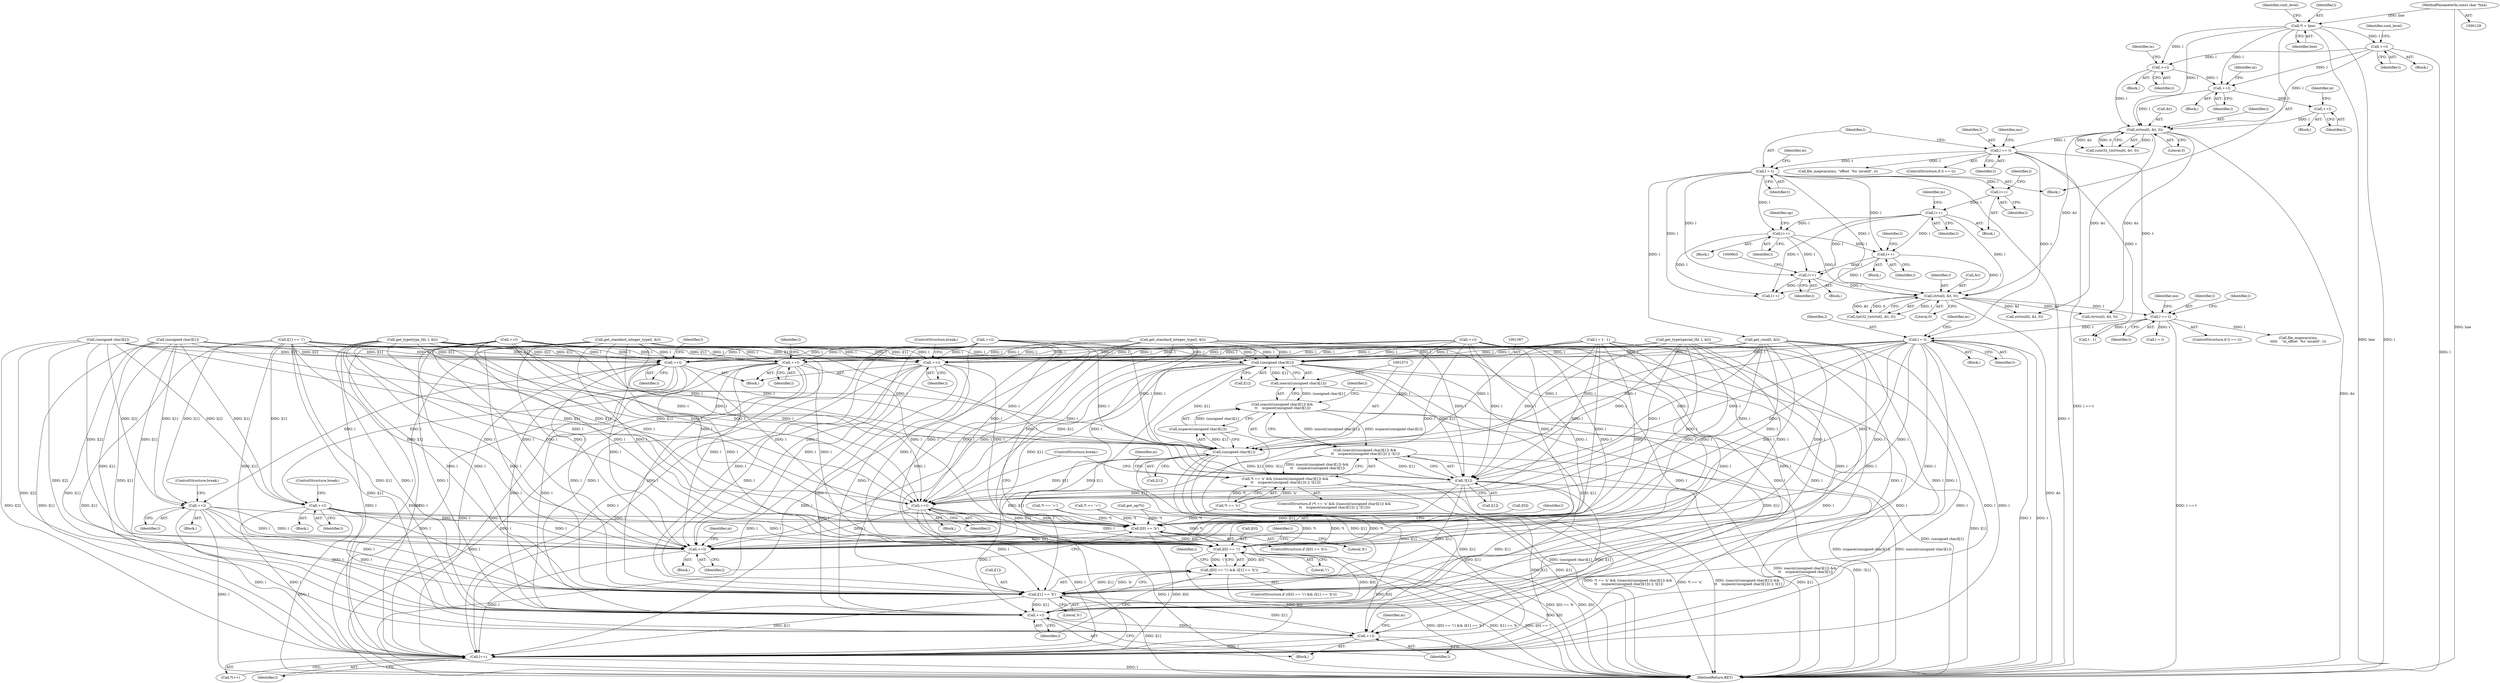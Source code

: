 digraph "0_file_4a284c89d6ef11aca34da65da7d673050a5ea320@pointer" {
"1000966" [label="(Call,l = t)"];
"1000683" [label="(Call,l == t)"];
"1000677" [label="(Call,strtol(l, &t, 0))"];
"1000485" [label="(Call,l = t)"];
"1000472" [label="(Call,l == t)"];
"1000466" [label="(Call,strtoul(l, &t, 0))"];
"1000400" [label="(Call,++l)"];
"1000159" [label="(Call,++l)"];
"1000143" [label="(Call,*l = line)"];
"1000132" [label="(MethodParameterIn,const char *line)"];
"1000387" [label="(Call,++l)"];
"1000430" [label="(Call,++l)"];
"1000609" [label="(Call,l++)"];
"1000511" [label="(Call,l++)"];
"1000627" [label="(Call,l++)"];
"1000657" [label="(Call,l++)"];
"1000644" [label="(Call,l++)"];
"1001294" [label="(Call,++l)"];
"1001318" [label="(Call,++l)"];
"1001409" [label="(Call,l[0] == '\b')"];
"1001415" [label="(Call,++l)"];
"1001459" [label="(Call,l++)"];
"1001425" [label="(Call,l[0] == '\\')"];
"1001424" [label="(Call,(l[0] == '\\') && (l[1] == 'b'))"];
"1001436" [label="(Call,++l)"];
"1001438" [label="(Call,++l)"];
"1001430" [label="(Call,l[1] == 'b')"];
"1001330" [label="(Call,++l)"];
"1001338" [label="(Call,++l)"];
"1001348" [label="(Call,++l)"];
"1001366" [label="(Call,(unsigned char)l[1])"];
"1001365" [label="(Call,isascii((unsigned char)l[1]))"];
"1001364" [label="(Call,isascii((unsigned char)l[1]) && \n\t\t    isspace((unsigned char)l[1]))"];
"1001363" [label="(Call,(isascii((unsigned char)l[1]) && \n\t\t    isspace((unsigned char)l[1])) || !l[1])"];
"1001358" [label="(Call,*l == 'x' && ((isascii((unsigned char)l[1]) && \n\t\t    isspace((unsigned char)l[1])) || !l[1]))"];
"1001372" [label="(Call,(unsigned char)l[1])"];
"1001371" [label="(Call,isspace((unsigned char)l[1]))"];
"1001377" [label="(Call,!l[1])"];
"1001388" [label="(Call,++l)"];
"1000487" [label="(Identifier,t)"];
"1000913" [label="(Call,++l)"];
"1000481" [label="(Call,file_magwarn(ms, \"offset `%s' invalid\", l))"];
"1001294" [label="(Call,++l)"];
"1001349" [label="(Identifier,l)"];
"1001033" [label="(Call,strtoul(l, &t, 0))"];
"1001460" [label="(Identifier,l)"];
"1000856" [label="(Call,get_type(special_tbl, l, &l))"];
"1001331" [label="(Identifier,l)"];
"1001378" [label="(Call,l[1])"];
"1000466" [label="(Call,strtoul(l, &t, 0))"];
"1000160" [label="(Identifier,l)"];
"1000609" [label="(Call,l++)"];
"1001423" [label="(ControlStructure,if ((l[0] == '\\') && (l[1] == 'b')))"];
"1001434" [label="(Literal,'b')"];
"1000132" [label="(MethodParameterIn,const char *line)"];
"1000431" [label="(Identifier,l)"];
"1001335" [label="(Identifier,l)"];
"1001241" [label="(Call,l[1] == '/')"];
"1000678" [label="(Identifier,l)"];
"1000404" [label="(Identifier,m)"];
"1000645" [label="(Identifier,l)"];
"1001248" [label="(Call,(unsigned char)l[2])"];
"1001435" [label="(Block,)"];
"1000627" [label="(Call,l++)"];
"1001340" [label="(ControlStructure,break;)"];
"1000485" [label="(Call,l = t)"];
"1000677" [label="(Call,strtol(l, &t, 0))"];
"1000777" [label="(Call,get_standard_integer_type(l, &l))"];
"1001426" [label="(Call,l[0])"];
"1001320" [label="(ControlStructure,break;)"];
"1001049" [label="(Call,t - 1)"];
"1000697" [label="(Identifier,l)"];
"1000936" [label="(Call,get_op(*l))"];
"1000948" [label="(Block,)"];
"1001350" [label="(ControlStructure,break;)"];
"1000657" [label="(Call,l++)"];
"1000843" [label="(Call,++l)"];
"1000966" [label="(Call,l = t)"];
"1001415" [label="(Call,++l)"];
"1001439" [label="(Identifier,l)"];
"1000151" [label="(Identifier,cont_level)"];
"1000388" [label="(Identifier,l)"];
"1000491" [label="(Identifier,m)"];
"1000675" [label="(Call,(int32_t)strtol(l, &t, 0))"];
"1000658" [label="(Identifier,l)"];
"1001534" [label="(MethodReturn,RET)"];
"1000731" [label="(Call,get_cond(l, &l))"];
"1001299" [label="(Identifier,l)"];
"1001384" [label="(Identifier,m)"];
"1001389" [label="(Identifier,l)"];
"1001363" [label="(Call,(isascii((unsigned char)l[1]) && \n\t\t    isspace((unsigned char)l[1])) || !l[1])"];
"1001410" [label="(Call,l[0])"];
"1001458" [label="(Call,*l++)"];
"1000696" [label="(Call,l = t)"];
"1001381" [label="(Block,)"];
"1000681" [label="(Literal,0)"];
"1000387" [label="(Call,++l)"];
"1001424" [label="(Call,(l[0] == '\\') && (l[1] == 'b'))"];
"1001459" [label="(Call,l++)"];
"1000467" [label="(Identifier,l)"];
"1000515" [label="(Identifier,l)"];
"1001295" [label="(Identifier,l)"];
"1000401" [label="(Identifier,l)"];
"1001432" [label="(Identifier,l)"];
"1000689" [label="(Identifier,ms)"];
"1001409" [label="(Call,l[0] == '\b')"];
"1000471" [label="(ControlStructure,if (l == t))"];
"1000961" [label="(Call,strtoull(l, &t, 0))"];
"1000486" [label="(Identifier,l)"];
"1000703" [label="(Call,l++)"];
"1001368" [label="(Call,l[1])"];
"1001447" [label="(Identifier,i)"];
"1000472" [label="(Call,l == t)"];
"1001379" [label="(Identifier,l)"];
"1001333" [label="(Call,*l == '=')"];
"1000649" [label="(Identifier,l)"];
"1001358" [label="(Call,*l == 'x' && ((isascii((unsigned char)l[1]) && \n\t\t    isspace((unsigned char)l[1])) || !l[1]))"];
"1001366" [label="(Call,(unsigned char)l[1])"];
"1000682" [label="(ControlStructure,if (l == t))"];
"1000464" [label="(Call,(uint32_t)strtoul(l, &t, 0))"];
"1001318" [label="(Call,++l)"];
"1000684" [label="(Identifier,l)"];
"1001442" [label="(Identifier,m)"];
"1000158" [label="(Block,)"];
"1000512" [label="(Identifier,l)"];
"1000473" [label="(Identifier,l)"];
"1001430" [label="(Call,l[1] == 'b')"];
"1001427" [label="(Identifier,l)"];
"1001371" [label="(Call,isspace((unsigned char)l[1]))"];
"1000468" [label="(Call,&t)"];
"1001438" [label="(Call,++l)"];
"1000683" [label="(Call,l == t)"];
"1000968" [label="(Identifier,t)"];
"1001413" [label="(Literal,'\b')"];
"1000967" [label="(Identifier,l)"];
"1000692" [label="(Call,file_magwarn(ms,\n\t\t\t\t\t    \"in_offset `%s' invalid\", l))"];
"1000159" [label="(Call,++l)"];
"1000162" [label="(Identifier,cont_level)"];
"1001338" [label="(Call,++l)"];
"1001431" [label="(Call,l[1])"];
"1000434" [label="(Identifier,m)"];
"1000144" [label="(Identifier,l)"];
"1000832" [label="(Call,(unsigned char)l[1])"];
"1000638" [label="(Block,)"];
"1000470" [label="(Literal,0)"];
"1001390" [label="(ControlStructure,break;)"];
"1000474" [label="(Identifier,t)"];
"1001337" [label="(Block,)"];
"1000430" [label="(Call,++l)"];
"1001357" [label="(ControlStructure,if (*l == 'x' && ((isascii((unsigned char)l[1]) && \n\t\t    isspace((unsigned char)l[1])) || !l[1])))"];
"1000628" [label="(Identifier,l)"];
"1001330" [label="(Call,++l)"];
"1001301" [label="(Block,)"];
"1001414" [label="(Block,)"];
"1001437" [label="(Identifier,l)"];
"1001388" [label="(Call,++l)"];
"1000610" [label="(Identifier,l)"];
"1000644" [label="(Call,l++)"];
"1001365" [label="(Call,isascii((unsigned char)l[1]))"];
"1001047" [label="(Call,l = t - 1)"];
"1000651" [label="(Block,)"];
"1000145" [label="(Identifier,line)"];
"1001297" [label="(Call,*l == '=')"];
"1001377" [label="(Call,!l[1])"];
"1000386" [label="(Block,)"];
"1001319" [label="(Identifier,l)"];
"1000685" [label="(Identifier,t)"];
"1000478" [label="(Identifier,ms)"];
"1001339" [label="(Identifier,l)"];
"1000510" [label="(Block,)"];
"1000400" [label="(Call,++l)"];
"1000613" [label="(Identifier,m)"];
"1001429" [label="(Literal,'\\')"];
"1000511" [label="(Call,l++)"];
"1000143" [label="(Call,*l = line)"];
"1001425" [label="(Call,l[0] == '\\')"];
"1000798" [label="(Call,get_type(type_tbl, l, &l))"];
"1000399" [label="(Block,)"];
"1001419" [label="(Identifier,m)"];
"1000971" [label="(Identifier,m)"];
"1001348" [label="(Call,++l)"];
"1000819" [label="(Call,get_standard_integer_type(l, &l))"];
"1001364" [label="(Call,isascii((unsigned char)l[1]) && \n\t\t    isspace((unsigned char)l[1]))"];
"1000996" [label="(Call,++l)"];
"1001359" [label="(Call,*l == 'x')"];
"1000135" [label="(Block,)"];
"1000429" [label="(Block,)"];
"1000632" [label="(Identifier,op)"];
"1000391" [label="(Identifier,m)"];
"1000621" [label="(Block,)"];
"1001374" [label="(Call,l[1])"];
"1001372" [label="(Call,(unsigned char)l[1])"];
"1001436" [label="(Call,++l)"];
"1001408" [label="(ControlStructure,if (l[0] == '\b'))"];
"1001416" [label="(Identifier,l)"];
"1001285" [label="(Block,)"];
"1000679" [label="(Call,&t)"];
"1000966" -> "1000948"  [label="AST: "];
"1000966" -> "1000968"  [label="CFG: "];
"1000967" -> "1000966"  [label="AST: "];
"1000968" -> "1000966"  [label="AST: "];
"1000971" -> "1000966"  [label="CFG: "];
"1000966" -> "1001534"  [label="DDG: l"];
"1000966" -> "1001534"  [label="DDG: t"];
"1000683" -> "1000966"  [label="DDG: t"];
"1000472" -> "1000966"  [label="DDG: t"];
"1000966" -> "1001294"  [label="DDG: l"];
"1000966" -> "1001330"  [label="DDG: l"];
"1000966" -> "1001348"  [label="DDG: l"];
"1000966" -> "1001366"  [label="DDG: l"];
"1000966" -> "1001372"  [label="DDG: l"];
"1000966" -> "1001377"  [label="DDG: l"];
"1000966" -> "1001388"  [label="DDG: l"];
"1000966" -> "1001409"  [label="DDG: l"];
"1000966" -> "1001415"  [label="DDG: l"];
"1000966" -> "1001425"  [label="DDG: l"];
"1000966" -> "1001430"  [label="DDG: l"];
"1000966" -> "1001436"  [label="DDG: l"];
"1000966" -> "1001459"  [label="DDG: l"];
"1000683" -> "1000682"  [label="AST: "];
"1000683" -> "1000685"  [label="CFG: "];
"1000684" -> "1000683"  [label="AST: "];
"1000685" -> "1000683"  [label="AST: "];
"1000689" -> "1000683"  [label="CFG: "];
"1000697" -> "1000683"  [label="CFG: "];
"1000683" -> "1001534"  [label="DDG: l == t"];
"1000677" -> "1000683"  [label="DDG: l"];
"1000472" -> "1000683"  [label="DDG: t"];
"1000683" -> "1000692"  [label="DDG: l"];
"1000683" -> "1000696"  [label="DDG: t"];
"1000683" -> "1001049"  [label="DDG: t"];
"1000677" -> "1000675"  [label="AST: "];
"1000677" -> "1000681"  [label="CFG: "];
"1000678" -> "1000677"  [label="AST: "];
"1000679" -> "1000677"  [label="AST: "];
"1000681" -> "1000677"  [label="AST: "];
"1000675" -> "1000677"  [label="CFG: "];
"1000677" -> "1001534"  [label="DDG: &t"];
"1000677" -> "1000675"  [label="DDG: l"];
"1000677" -> "1000675"  [label="DDG: &t"];
"1000677" -> "1000675"  [label="DDG: 0"];
"1000485" -> "1000677"  [label="DDG: l"];
"1000609" -> "1000677"  [label="DDG: l"];
"1000627" -> "1000677"  [label="DDG: l"];
"1000657" -> "1000677"  [label="DDG: l"];
"1000644" -> "1000677"  [label="DDG: l"];
"1000466" -> "1000677"  [label="DDG: &t"];
"1000677" -> "1000961"  [label="DDG: &t"];
"1000677" -> "1001033"  [label="DDG: &t"];
"1000485" -> "1000135"  [label="AST: "];
"1000485" -> "1000487"  [label="CFG: "];
"1000486" -> "1000485"  [label="AST: "];
"1000487" -> "1000485"  [label="AST: "];
"1000491" -> "1000485"  [label="CFG: "];
"1000485" -> "1001534"  [label="DDG: t"];
"1000472" -> "1000485"  [label="DDG: t"];
"1000485" -> "1000511"  [label="DDG: l"];
"1000485" -> "1000627"  [label="DDG: l"];
"1000485" -> "1000644"  [label="DDG: l"];
"1000485" -> "1000657"  [label="DDG: l"];
"1000485" -> "1000703"  [label="DDG: l"];
"1000485" -> "1000731"  [label="DDG: l"];
"1000472" -> "1000471"  [label="AST: "];
"1000472" -> "1000474"  [label="CFG: "];
"1000473" -> "1000472"  [label="AST: "];
"1000474" -> "1000472"  [label="AST: "];
"1000478" -> "1000472"  [label="CFG: "];
"1000486" -> "1000472"  [label="CFG: "];
"1000472" -> "1001534"  [label="DDG: l == t"];
"1000466" -> "1000472"  [label="DDG: l"];
"1000472" -> "1000481"  [label="DDG: l"];
"1000472" -> "1001049"  [label="DDG: t"];
"1000466" -> "1000464"  [label="AST: "];
"1000466" -> "1000470"  [label="CFG: "];
"1000467" -> "1000466"  [label="AST: "];
"1000468" -> "1000466"  [label="AST: "];
"1000470" -> "1000466"  [label="AST: "];
"1000464" -> "1000466"  [label="CFG: "];
"1000466" -> "1001534"  [label="DDG: &t"];
"1000466" -> "1000464"  [label="DDG: l"];
"1000466" -> "1000464"  [label="DDG: &t"];
"1000466" -> "1000464"  [label="DDG: 0"];
"1000400" -> "1000466"  [label="DDG: l"];
"1000159" -> "1000466"  [label="DDG: l"];
"1000143" -> "1000466"  [label="DDG: l"];
"1000387" -> "1000466"  [label="DDG: l"];
"1000430" -> "1000466"  [label="DDG: l"];
"1000466" -> "1000961"  [label="DDG: &t"];
"1000466" -> "1001033"  [label="DDG: &t"];
"1000400" -> "1000399"  [label="AST: "];
"1000400" -> "1000401"  [label="CFG: "];
"1000401" -> "1000400"  [label="AST: "];
"1000404" -> "1000400"  [label="CFG: "];
"1000159" -> "1000400"  [label="DDG: l"];
"1000143" -> "1000400"  [label="DDG: l"];
"1000387" -> "1000400"  [label="DDG: l"];
"1000400" -> "1000430"  [label="DDG: l"];
"1000159" -> "1000158"  [label="AST: "];
"1000159" -> "1000160"  [label="CFG: "];
"1000160" -> "1000159"  [label="AST: "];
"1000162" -> "1000159"  [label="CFG: "];
"1000159" -> "1001534"  [label="DDG: l"];
"1000143" -> "1000159"  [label="DDG: l"];
"1000159" -> "1000387"  [label="DDG: l"];
"1000143" -> "1000135"  [label="AST: "];
"1000143" -> "1000145"  [label="CFG: "];
"1000144" -> "1000143"  [label="AST: "];
"1000145" -> "1000143"  [label="AST: "];
"1000151" -> "1000143"  [label="CFG: "];
"1000143" -> "1001534"  [label="DDG: l"];
"1000143" -> "1001534"  [label="DDG: line"];
"1000132" -> "1000143"  [label="DDG: line"];
"1000143" -> "1000387"  [label="DDG: l"];
"1000132" -> "1000129"  [label="AST: "];
"1000132" -> "1001534"  [label="DDG: line"];
"1000387" -> "1000386"  [label="AST: "];
"1000387" -> "1000388"  [label="CFG: "];
"1000388" -> "1000387"  [label="AST: "];
"1000391" -> "1000387"  [label="CFG: "];
"1000430" -> "1000429"  [label="AST: "];
"1000430" -> "1000431"  [label="CFG: "];
"1000431" -> "1000430"  [label="AST: "];
"1000434" -> "1000430"  [label="CFG: "];
"1000609" -> "1000510"  [label="AST: "];
"1000609" -> "1000610"  [label="CFG: "];
"1000610" -> "1000609"  [label="AST: "];
"1000613" -> "1000609"  [label="CFG: "];
"1000511" -> "1000609"  [label="DDG: l"];
"1000609" -> "1000627"  [label="DDG: l"];
"1000609" -> "1000644"  [label="DDG: l"];
"1000609" -> "1000657"  [label="DDG: l"];
"1000609" -> "1000703"  [label="DDG: l"];
"1000511" -> "1000510"  [label="AST: "];
"1000511" -> "1000512"  [label="CFG: "];
"1000512" -> "1000511"  [label="AST: "];
"1000515" -> "1000511"  [label="CFG: "];
"1000627" -> "1000621"  [label="AST: "];
"1000627" -> "1000628"  [label="CFG: "];
"1000628" -> "1000627"  [label="AST: "];
"1000632" -> "1000627"  [label="CFG: "];
"1000627" -> "1000644"  [label="DDG: l"];
"1000627" -> "1000657"  [label="DDG: l"];
"1000627" -> "1000703"  [label="DDG: l"];
"1000657" -> "1000651"  [label="AST: "];
"1000657" -> "1000658"  [label="CFG: "];
"1000658" -> "1000657"  [label="AST: "];
"1000663" -> "1000657"  [label="CFG: "];
"1000644" -> "1000657"  [label="DDG: l"];
"1000657" -> "1000703"  [label="DDG: l"];
"1000644" -> "1000638"  [label="AST: "];
"1000644" -> "1000645"  [label="CFG: "];
"1000645" -> "1000644"  [label="AST: "];
"1000649" -> "1000644"  [label="CFG: "];
"1000644" -> "1000703"  [label="DDG: l"];
"1001294" -> "1001285"  [label="AST: "];
"1001294" -> "1001295"  [label="CFG: "];
"1001295" -> "1001294"  [label="AST: "];
"1001299" -> "1001294"  [label="CFG: "];
"1001294" -> "1001534"  [label="DDG: l"];
"1000856" -> "1001294"  [label="DDG: l"];
"1000832" -> "1001294"  [label="DDG: l[1]"];
"1000843" -> "1001294"  [label="DDG: l"];
"1001047" -> "1001294"  [label="DDG: l"];
"1000819" -> "1001294"  [label="DDG: l"];
"1000996" -> "1001294"  [label="DDG: l"];
"1000798" -> "1001294"  [label="DDG: l"];
"1001248" -> "1001294"  [label="DDG: l[2]"];
"1001241" -> "1001294"  [label="DDG: l[1]"];
"1000777" -> "1001294"  [label="DDG: l"];
"1000913" -> "1001294"  [label="DDG: l"];
"1000731" -> "1001294"  [label="DDG: l"];
"1001294" -> "1001318"  [label="DDG: l"];
"1001294" -> "1001409"  [label="DDG: l"];
"1001294" -> "1001415"  [label="DDG: l"];
"1001294" -> "1001425"  [label="DDG: l"];
"1001294" -> "1001430"  [label="DDG: l"];
"1001294" -> "1001436"  [label="DDG: l"];
"1001294" -> "1001459"  [label="DDG: l"];
"1001318" -> "1001301"  [label="AST: "];
"1001318" -> "1001319"  [label="CFG: "];
"1001319" -> "1001318"  [label="AST: "];
"1001320" -> "1001318"  [label="CFG: "];
"1001318" -> "1001534"  [label="DDG: l"];
"1000832" -> "1001318"  [label="DDG: l[1]"];
"1001248" -> "1001318"  [label="DDG: l[2]"];
"1001241" -> "1001318"  [label="DDG: l[1]"];
"1001318" -> "1001409"  [label="DDG: l"];
"1001318" -> "1001415"  [label="DDG: l"];
"1001318" -> "1001425"  [label="DDG: l"];
"1001318" -> "1001430"  [label="DDG: l"];
"1001318" -> "1001436"  [label="DDG: l"];
"1001318" -> "1001459"  [label="DDG: l"];
"1001409" -> "1001408"  [label="AST: "];
"1001409" -> "1001413"  [label="CFG: "];
"1001410" -> "1001409"  [label="AST: "];
"1001413" -> "1001409"  [label="AST: "];
"1001416" -> "1001409"  [label="CFG: "];
"1001427" -> "1001409"  [label="CFG: "];
"1001409" -> "1001534"  [label="DDG: l[0]"];
"1001409" -> "1001534"  [label="DDG: l[0] == '\b'"];
"1001348" -> "1001409"  [label="DDG: l"];
"1000843" -> "1001409"  [label="DDG: l"];
"1001047" -> "1001409"  [label="DDG: l"];
"1000819" -> "1001409"  [label="DDG: l"];
"1000798" -> "1001409"  [label="DDG: l"];
"1001359" -> "1001409"  [label="DDG: *l"];
"1001338" -> "1001409"  [label="DDG: l"];
"1001388" -> "1001409"  [label="DDG: l"];
"1000777" -> "1001409"  [label="DDG: l"];
"1000913" -> "1001409"  [label="DDG: l"];
"1001333" -> "1001409"  [label="DDG: *l"];
"1001330" -> "1001409"  [label="DDG: l"];
"1001297" -> "1001409"  [label="DDG: *l"];
"1000856" -> "1001409"  [label="DDG: l"];
"1000996" -> "1001409"  [label="DDG: l"];
"1000731" -> "1001409"  [label="DDG: l"];
"1000936" -> "1001409"  [label="DDG: *l"];
"1001409" -> "1001415"  [label="DDG: l[0]"];
"1001409" -> "1001425"  [label="DDG: l[0]"];
"1001409" -> "1001459"  [label="DDG: l[0]"];
"1001415" -> "1001414"  [label="AST: "];
"1001415" -> "1001416"  [label="CFG: "];
"1001416" -> "1001415"  [label="AST: "];
"1001419" -> "1001415"  [label="CFG: "];
"1001348" -> "1001415"  [label="DDG: l"];
"1000832" -> "1001415"  [label="DDG: l[1]"];
"1000843" -> "1001415"  [label="DDG: l"];
"1001047" -> "1001415"  [label="DDG: l"];
"1000819" -> "1001415"  [label="DDG: l"];
"1000798" -> "1001415"  [label="DDG: l"];
"1001248" -> "1001415"  [label="DDG: l[2]"];
"1001388" -> "1001415"  [label="DDG: l"];
"1000913" -> "1001415"  [label="DDG: l"];
"1001330" -> "1001415"  [label="DDG: l"];
"1001377" -> "1001415"  [label="DDG: l[1]"];
"1001366" -> "1001415"  [label="DDG: l[1]"];
"1000856" -> "1001415"  [label="DDG: l"];
"1000996" -> "1001415"  [label="DDG: l"];
"1001241" -> "1001415"  [label="DDG: l[1]"];
"1001338" -> "1001415"  [label="DDG: l"];
"1001372" -> "1001415"  [label="DDG: l[1]"];
"1000777" -> "1001415"  [label="DDG: l"];
"1000731" -> "1001415"  [label="DDG: l"];
"1001415" -> "1001459"  [label="DDG: l"];
"1001459" -> "1001458"  [label="AST: "];
"1001459" -> "1001460"  [label="CFG: "];
"1001460" -> "1001459"  [label="AST: "];
"1001458" -> "1001459"  [label="CFG: "];
"1001459" -> "1001534"  [label="DDG: l"];
"1000832" -> "1001459"  [label="DDG: l[1]"];
"1000843" -> "1001459"  [label="DDG: l"];
"1001047" -> "1001459"  [label="DDG: l"];
"1000819" -> "1001459"  [label="DDG: l"];
"1000798" -> "1001459"  [label="DDG: l"];
"1001248" -> "1001459"  [label="DDG: l[2]"];
"1001388" -> "1001459"  [label="DDG: l"];
"1000913" -> "1001459"  [label="DDG: l"];
"1001377" -> "1001459"  [label="DDG: l[1]"];
"1001366" -> "1001459"  [label="DDG: l[1]"];
"1001430" -> "1001459"  [label="DDG: l[1]"];
"1000856" -> "1001459"  [label="DDG: l"];
"1001438" -> "1001459"  [label="DDG: l"];
"1001348" -> "1001459"  [label="DDG: l"];
"1000996" -> "1001459"  [label="DDG: l"];
"1001241" -> "1001459"  [label="DDG: l[1]"];
"1001338" -> "1001459"  [label="DDG: l"];
"1001372" -> "1001459"  [label="DDG: l[1]"];
"1000777" -> "1001459"  [label="DDG: l"];
"1001330" -> "1001459"  [label="DDG: l"];
"1001425" -> "1001459"  [label="DDG: l[0]"];
"1000731" -> "1001459"  [label="DDG: l"];
"1001425" -> "1001424"  [label="AST: "];
"1001425" -> "1001429"  [label="CFG: "];
"1001426" -> "1001425"  [label="AST: "];
"1001429" -> "1001425"  [label="AST: "];
"1001432" -> "1001425"  [label="CFG: "];
"1001424" -> "1001425"  [label="CFG: "];
"1001425" -> "1001534"  [label="DDG: l[0]"];
"1001425" -> "1001424"  [label="DDG: l[0]"];
"1001425" -> "1001424"  [label="DDG: '\\'"];
"1001348" -> "1001425"  [label="DDG: l"];
"1000843" -> "1001425"  [label="DDG: l"];
"1001047" -> "1001425"  [label="DDG: l"];
"1000819" -> "1001425"  [label="DDG: l"];
"1000798" -> "1001425"  [label="DDG: l"];
"1001359" -> "1001425"  [label="DDG: *l"];
"1001338" -> "1001425"  [label="DDG: l"];
"1001388" -> "1001425"  [label="DDG: l"];
"1000777" -> "1001425"  [label="DDG: l"];
"1000913" -> "1001425"  [label="DDG: l"];
"1001333" -> "1001425"  [label="DDG: *l"];
"1001330" -> "1001425"  [label="DDG: l"];
"1001297" -> "1001425"  [label="DDG: *l"];
"1000856" -> "1001425"  [label="DDG: l"];
"1000996" -> "1001425"  [label="DDG: l"];
"1000731" -> "1001425"  [label="DDG: l"];
"1000936" -> "1001425"  [label="DDG: *l"];
"1001425" -> "1001436"  [label="DDG: l[0]"];
"1001425" -> "1001438"  [label="DDG: l[0]"];
"1001424" -> "1001423"  [label="AST: "];
"1001424" -> "1001430"  [label="CFG: "];
"1001430" -> "1001424"  [label="AST: "];
"1001437" -> "1001424"  [label="CFG: "];
"1001447" -> "1001424"  [label="CFG: "];
"1001424" -> "1001534"  [label="DDG: l[0] == '\\'"];
"1001424" -> "1001534"  [label="DDG: (l[0] == '\\') && (l[1] == 'b')"];
"1001424" -> "1001534"  [label="DDG: l[1] == 'b'"];
"1001430" -> "1001424"  [label="DDG: l[1]"];
"1001430" -> "1001424"  [label="DDG: 'b'"];
"1001436" -> "1001435"  [label="AST: "];
"1001436" -> "1001437"  [label="CFG: "];
"1001437" -> "1001436"  [label="AST: "];
"1001439" -> "1001436"  [label="CFG: "];
"1001348" -> "1001436"  [label="DDG: l"];
"1000832" -> "1001436"  [label="DDG: l[1]"];
"1000843" -> "1001436"  [label="DDG: l"];
"1001047" -> "1001436"  [label="DDG: l"];
"1000819" -> "1001436"  [label="DDG: l"];
"1000798" -> "1001436"  [label="DDG: l"];
"1001248" -> "1001436"  [label="DDG: l[2]"];
"1001388" -> "1001436"  [label="DDG: l"];
"1000913" -> "1001436"  [label="DDG: l"];
"1001377" -> "1001436"  [label="DDG: l[1]"];
"1001366" -> "1001436"  [label="DDG: l[1]"];
"1001430" -> "1001436"  [label="DDG: l[1]"];
"1000856" -> "1001436"  [label="DDG: l"];
"1000996" -> "1001436"  [label="DDG: l"];
"1001241" -> "1001436"  [label="DDG: l[1]"];
"1001338" -> "1001436"  [label="DDG: l"];
"1001372" -> "1001436"  [label="DDG: l[1]"];
"1000777" -> "1001436"  [label="DDG: l"];
"1001330" -> "1001436"  [label="DDG: l"];
"1000731" -> "1001436"  [label="DDG: l"];
"1001436" -> "1001438"  [label="DDG: l"];
"1001438" -> "1001435"  [label="AST: "];
"1001438" -> "1001439"  [label="CFG: "];
"1001439" -> "1001438"  [label="AST: "];
"1001442" -> "1001438"  [label="CFG: "];
"1000832" -> "1001438"  [label="DDG: l[1]"];
"1001248" -> "1001438"  [label="DDG: l[2]"];
"1001241" -> "1001438"  [label="DDG: l[1]"];
"1001372" -> "1001438"  [label="DDG: l[1]"];
"1001377" -> "1001438"  [label="DDG: l[1]"];
"1001366" -> "1001438"  [label="DDG: l[1]"];
"1001430" -> "1001438"  [label="DDG: l[1]"];
"1001430" -> "1001434"  [label="CFG: "];
"1001431" -> "1001430"  [label="AST: "];
"1001434" -> "1001430"  [label="AST: "];
"1001430" -> "1001534"  [label="DDG: l[1]"];
"1001348" -> "1001430"  [label="DDG: l"];
"1000832" -> "1001430"  [label="DDG: l[1]"];
"1000843" -> "1001430"  [label="DDG: l"];
"1001047" -> "1001430"  [label="DDG: l"];
"1000819" -> "1001430"  [label="DDG: l"];
"1000798" -> "1001430"  [label="DDG: l"];
"1001388" -> "1001430"  [label="DDG: l"];
"1000913" -> "1001430"  [label="DDG: l"];
"1001330" -> "1001430"  [label="DDG: l"];
"1001377" -> "1001430"  [label="DDG: l[1]"];
"1001366" -> "1001430"  [label="DDG: l[1]"];
"1000856" -> "1001430"  [label="DDG: l"];
"1000996" -> "1001430"  [label="DDG: l"];
"1001241" -> "1001430"  [label="DDG: l[1]"];
"1001338" -> "1001430"  [label="DDG: l"];
"1001372" -> "1001430"  [label="DDG: l[1]"];
"1000777" -> "1001430"  [label="DDG: l"];
"1000731" -> "1001430"  [label="DDG: l"];
"1001330" -> "1001285"  [label="AST: "];
"1001330" -> "1001331"  [label="CFG: "];
"1001331" -> "1001330"  [label="AST: "];
"1001335" -> "1001330"  [label="CFG: "];
"1001330" -> "1001534"  [label="DDG: l"];
"1000856" -> "1001330"  [label="DDG: l"];
"1000832" -> "1001330"  [label="DDG: l[1]"];
"1000843" -> "1001330"  [label="DDG: l"];
"1001047" -> "1001330"  [label="DDG: l"];
"1000819" -> "1001330"  [label="DDG: l"];
"1000996" -> "1001330"  [label="DDG: l"];
"1000798" -> "1001330"  [label="DDG: l"];
"1001248" -> "1001330"  [label="DDG: l[2]"];
"1001241" -> "1001330"  [label="DDG: l[1]"];
"1000777" -> "1001330"  [label="DDG: l"];
"1000913" -> "1001330"  [label="DDG: l"];
"1000731" -> "1001330"  [label="DDG: l"];
"1001330" -> "1001338"  [label="DDG: l"];
"1001338" -> "1001337"  [label="AST: "];
"1001338" -> "1001339"  [label="CFG: "];
"1001339" -> "1001338"  [label="AST: "];
"1001340" -> "1001338"  [label="CFG: "];
"1001338" -> "1001534"  [label="DDG: l"];
"1000832" -> "1001338"  [label="DDG: l[1]"];
"1001248" -> "1001338"  [label="DDG: l[2]"];
"1001241" -> "1001338"  [label="DDG: l[1]"];
"1001348" -> "1001285"  [label="AST: "];
"1001348" -> "1001349"  [label="CFG: "];
"1001349" -> "1001348"  [label="AST: "];
"1001350" -> "1001348"  [label="CFG: "];
"1001348" -> "1001534"  [label="DDG: l"];
"1000856" -> "1001348"  [label="DDG: l"];
"1000832" -> "1001348"  [label="DDG: l[1]"];
"1000843" -> "1001348"  [label="DDG: l"];
"1001047" -> "1001348"  [label="DDG: l"];
"1000819" -> "1001348"  [label="DDG: l"];
"1000996" -> "1001348"  [label="DDG: l"];
"1000798" -> "1001348"  [label="DDG: l"];
"1001248" -> "1001348"  [label="DDG: l[2]"];
"1001241" -> "1001348"  [label="DDG: l[1]"];
"1000777" -> "1001348"  [label="DDG: l"];
"1000913" -> "1001348"  [label="DDG: l"];
"1000731" -> "1001348"  [label="DDG: l"];
"1001366" -> "1001365"  [label="AST: "];
"1001366" -> "1001368"  [label="CFG: "];
"1001367" -> "1001366"  [label="AST: "];
"1001368" -> "1001366"  [label="AST: "];
"1001365" -> "1001366"  [label="CFG: "];
"1001366" -> "1001534"  [label="DDG: l[1]"];
"1001366" -> "1001365"  [label="DDG: l[1]"];
"1000856" -> "1001366"  [label="DDG: l"];
"1000832" -> "1001366"  [label="DDG: l[1]"];
"1000843" -> "1001366"  [label="DDG: l"];
"1001047" -> "1001366"  [label="DDG: l"];
"1000819" -> "1001366"  [label="DDG: l"];
"1000996" -> "1001366"  [label="DDG: l"];
"1000798" -> "1001366"  [label="DDG: l"];
"1001241" -> "1001366"  [label="DDG: l[1]"];
"1000777" -> "1001366"  [label="DDG: l"];
"1000913" -> "1001366"  [label="DDG: l"];
"1000731" -> "1001366"  [label="DDG: l"];
"1001366" -> "1001372"  [label="DDG: l[1]"];
"1001366" -> "1001377"  [label="DDG: l[1]"];
"1001366" -> "1001388"  [label="DDG: l[1]"];
"1001365" -> "1001364"  [label="AST: "];
"1001373" -> "1001365"  [label="CFG: "];
"1001364" -> "1001365"  [label="CFG: "];
"1001365" -> "1001534"  [label="DDG: (unsigned char)l[1]"];
"1001365" -> "1001364"  [label="DDG: (unsigned char)l[1]"];
"1001364" -> "1001363"  [label="AST: "];
"1001364" -> "1001371"  [label="CFG: "];
"1001371" -> "1001364"  [label="AST: "];
"1001379" -> "1001364"  [label="CFG: "];
"1001363" -> "1001364"  [label="CFG: "];
"1001364" -> "1001534"  [label="DDG: isspace((unsigned char)l[1])"];
"1001364" -> "1001534"  [label="DDG: isascii((unsigned char)l[1])"];
"1001364" -> "1001363"  [label="DDG: isascii((unsigned char)l[1])"];
"1001364" -> "1001363"  [label="DDG: isspace((unsigned char)l[1])"];
"1001371" -> "1001364"  [label="DDG: (unsigned char)l[1]"];
"1001363" -> "1001358"  [label="AST: "];
"1001363" -> "1001377"  [label="CFG: "];
"1001377" -> "1001363"  [label="AST: "];
"1001358" -> "1001363"  [label="CFG: "];
"1001363" -> "1001534"  [label="DDG: !l[1]"];
"1001363" -> "1001534"  [label="DDG: isascii((unsigned char)l[1]) && \n\t\t    isspace((unsigned char)l[1])"];
"1001363" -> "1001358"  [label="DDG: isascii((unsigned char)l[1]) && \n\t\t    isspace((unsigned char)l[1])"];
"1001363" -> "1001358"  [label="DDG: !l[1]"];
"1001377" -> "1001363"  [label="DDG: l[1]"];
"1001358" -> "1001357"  [label="AST: "];
"1001358" -> "1001359"  [label="CFG: "];
"1001359" -> "1001358"  [label="AST: "];
"1001384" -> "1001358"  [label="CFG: "];
"1001390" -> "1001358"  [label="CFG: "];
"1001358" -> "1001534"  [label="DDG: *l == 'x'"];
"1001358" -> "1001534"  [label="DDG: (isascii((unsigned char)l[1]) && \n\t\t    isspace((unsigned char)l[1])) || !l[1]"];
"1001358" -> "1001534"  [label="DDG: *l == 'x' && ((isascii((unsigned char)l[1]) && \n\t\t    isspace((unsigned char)l[1])) || !l[1])"];
"1001359" -> "1001358"  [label="DDG: *l"];
"1001359" -> "1001358"  [label="DDG: 'x'"];
"1001372" -> "1001371"  [label="AST: "];
"1001372" -> "1001374"  [label="CFG: "];
"1001373" -> "1001372"  [label="AST: "];
"1001374" -> "1001372"  [label="AST: "];
"1001371" -> "1001372"  [label="CFG: "];
"1001372" -> "1001534"  [label="DDG: l[1]"];
"1001372" -> "1001371"  [label="DDG: l[1]"];
"1000856" -> "1001372"  [label="DDG: l"];
"1000843" -> "1001372"  [label="DDG: l"];
"1001047" -> "1001372"  [label="DDG: l"];
"1000819" -> "1001372"  [label="DDG: l"];
"1000996" -> "1001372"  [label="DDG: l"];
"1000798" -> "1001372"  [label="DDG: l"];
"1000777" -> "1001372"  [label="DDG: l"];
"1000913" -> "1001372"  [label="DDG: l"];
"1000731" -> "1001372"  [label="DDG: l"];
"1001372" -> "1001377"  [label="DDG: l[1]"];
"1001372" -> "1001388"  [label="DDG: l[1]"];
"1001371" -> "1001534"  [label="DDG: (unsigned char)l[1]"];
"1001377" -> "1001378"  [label="CFG: "];
"1001378" -> "1001377"  [label="AST: "];
"1001377" -> "1001534"  [label="DDG: l[1]"];
"1000856" -> "1001377"  [label="DDG: l"];
"1000843" -> "1001377"  [label="DDG: l"];
"1001047" -> "1001377"  [label="DDG: l"];
"1000819" -> "1001377"  [label="DDG: l"];
"1000996" -> "1001377"  [label="DDG: l"];
"1000798" -> "1001377"  [label="DDG: l"];
"1000913" -> "1001377"  [label="DDG: l"];
"1000777" -> "1001377"  [label="DDG: l"];
"1000731" -> "1001377"  [label="DDG: l"];
"1001377" -> "1001388"  [label="DDG: l[1]"];
"1001388" -> "1001381"  [label="AST: "];
"1001388" -> "1001389"  [label="CFG: "];
"1001389" -> "1001388"  [label="AST: "];
"1001390" -> "1001388"  [label="CFG: "];
"1001388" -> "1001534"  [label="DDG: l"];
"1000856" -> "1001388"  [label="DDG: l"];
"1000832" -> "1001388"  [label="DDG: l[1]"];
"1000843" -> "1001388"  [label="DDG: l"];
"1001047" -> "1001388"  [label="DDG: l"];
"1000819" -> "1001388"  [label="DDG: l"];
"1000996" -> "1001388"  [label="DDG: l"];
"1000798" -> "1001388"  [label="DDG: l"];
"1001248" -> "1001388"  [label="DDG: l[2]"];
"1001241" -> "1001388"  [label="DDG: l[1]"];
"1000913" -> "1001388"  [label="DDG: l"];
"1000777" -> "1001388"  [label="DDG: l"];
"1000731" -> "1001388"  [label="DDG: l"];
}
